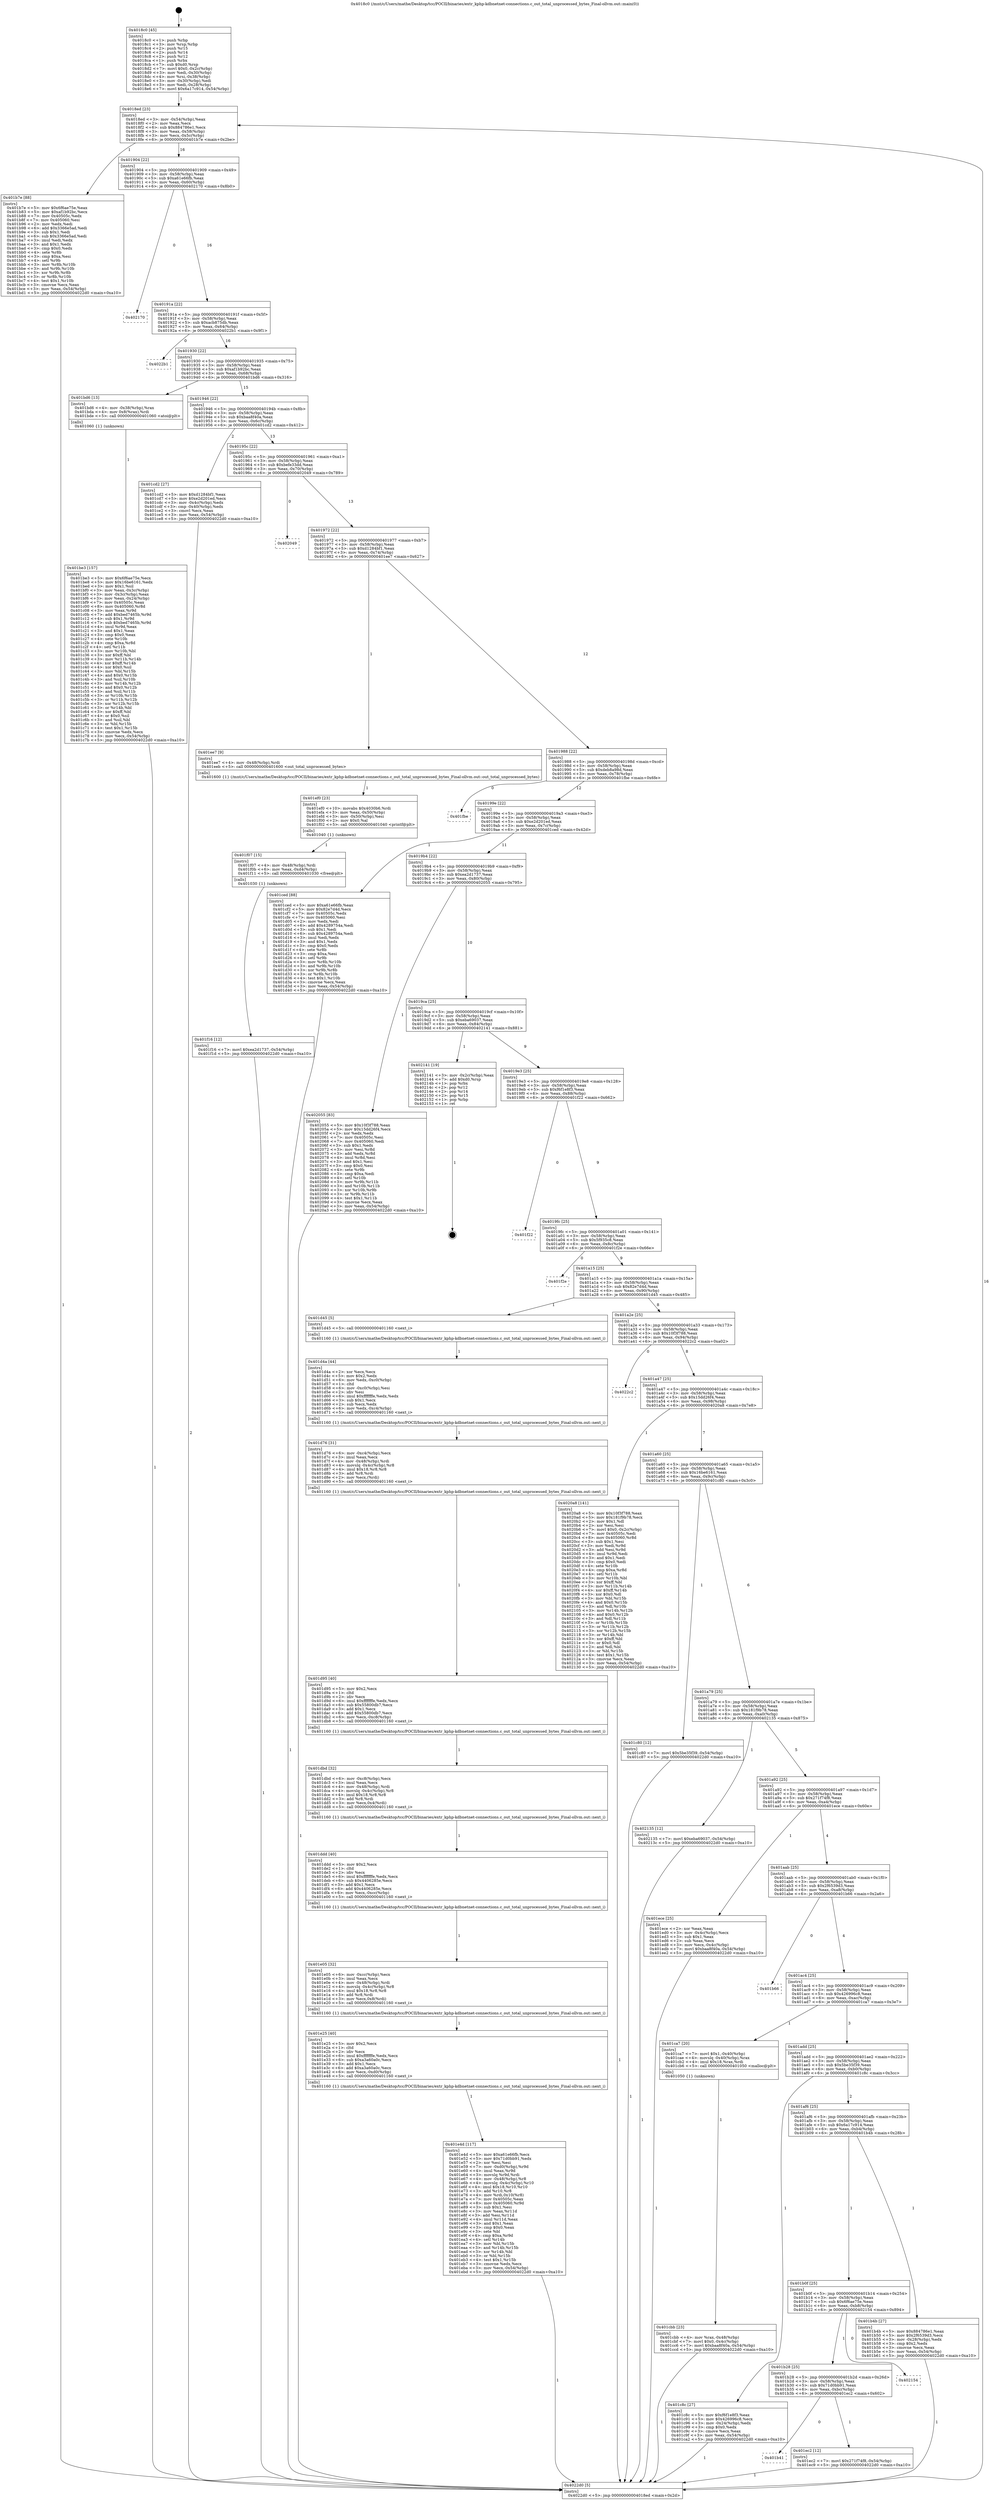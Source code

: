 digraph "0x4018c0" {
  label = "0x4018c0 (/mnt/c/Users/mathe/Desktop/tcc/POCII/binaries/extr_kphp-kdbnetnet-connections.c_out_total_unprocessed_bytes_Final-ollvm.out::main(0))"
  labelloc = "t"
  node[shape=record]

  Entry [label="",width=0.3,height=0.3,shape=circle,fillcolor=black,style=filled]
  "0x4018ed" [label="{
     0x4018ed [23]\l
     | [instrs]\l
     &nbsp;&nbsp;0x4018ed \<+3\>: mov -0x54(%rbp),%eax\l
     &nbsp;&nbsp;0x4018f0 \<+2\>: mov %eax,%ecx\l
     &nbsp;&nbsp;0x4018f2 \<+6\>: sub $0x884786e1,%ecx\l
     &nbsp;&nbsp;0x4018f8 \<+3\>: mov %eax,-0x58(%rbp)\l
     &nbsp;&nbsp;0x4018fb \<+3\>: mov %ecx,-0x5c(%rbp)\l
     &nbsp;&nbsp;0x4018fe \<+6\>: je 0000000000401b7e \<main+0x2be\>\l
  }"]
  "0x401b7e" [label="{
     0x401b7e [88]\l
     | [instrs]\l
     &nbsp;&nbsp;0x401b7e \<+5\>: mov $0x6f6ae75e,%eax\l
     &nbsp;&nbsp;0x401b83 \<+5\>: mov $0xaf1b92bc,%ecx\l
     &nbsp;&nbsp;0x401b88 \<+7\>: mov 0x40505c,%edx\l
     &nbsp;&nbsp;0x401b8f \<+7\>: mov 0x405060,%esi\l
     &nbsp;&nbsp;0x401b96 \<+2\>: mov %edx,%edi\l
     &nbsp;&nbsp;0x401b98 \<+6\>: add $0x3366e5ad,%edi\l
     &nbsp;&nbsp;0x401b9e \<+3\>: sub $0x1,%edi\l
     &nbsp;&nbsp;0x401ba1 \<+6\>: sub $0x3366e5ad,%edi\l
     &nbsp;&nbsp;0x401ba7 \<+3\>: imul %edi,%edx\l
     &nbsp;&nbsp;0x401baa \<+3\>: and $0x1,%edx\l
     &nbsp;&nbsp;0x401bad \<+3\>: cmp $0x0,%edx\l
     &nbsp;&nbsp;0x401bb0 \<+4\>: sete %r8b\l
     &nbsp;&nbsp;0x401bb4 \<+3\>: cmp $0xa,%esi\l
     &nbsp;&nbsp;0x401bb7 \<+4\>: setl %r9b\l
     &nbsp;&nbsp;0x401bbb \<+3\>: mov %r8b,%r10b\l
     &nbsp;&nbsp;0x401bbe \<+3\>: and %r9b,%r10b\l
     &nbsp;&nbsp;0x401bc1 \<+3\>: xor %r9b,%r8b\l
     &nbsp;&nbsp;0x401bc4 \<+3\>: or %r8b,%r10b\l
     &nbsp;&nbsp;0x401bc7 \<+4\>: test $0x1,%r10b\l
     &nbsp;&nbsp;0x401bcb \<+3\>: cmovne %ecx,%eax\l
     &nbsp;&nbsp;0x401bce \<+3\>: mov %eax,-0x54(%rbp)\l
     &nbsp;&nbsp;0x401bd1 \<+5\>: jmp 00000000004022d0 \<main+0xa10\>\l
  }"]
  "0x401904" [label="{
     0x401904 [22]\l
     | [instrs]\l
     &nbsp;&nbsp;0x401904 \<+5\>: jmp 0000000000401909 \<main+0x49\>\l
     &nbsp;&nbsp;0x401909 \<+3\>: mov -0x58(%rbp),%eax\l
     &nbsp;&nbsp;0x40190c \<+5\>: sub $0xa61e66fb,%eax\l
     &nbsp;&nbsp;0x401911 \<+3\>: mov %eax,-0x60(%rbp)\l
     &nbsp;&nbsp;0x401914 \<+6\>: je 0000000000402170 \<main+0x8b0\>\l
  }"]
  Exit [label="",width=0.3,height=0.3,shape=circle,fillcolor=black,style=filled,peripheries=2]
  "0x402170" [label="{
     0x402170\l
  }", style=dashed]
  "0x40191a" [label="{
     0x40191a [22]\l
     | [instrs]\l
     &nbsp;&nbsp;0x40191a \<+5\>: jmp 000000000040191f \<main+0x5f\>\l
     &nbsp;&nbsp;0x40191f \<+3\>: mov -0x58(%rbp),%eax\l
     &nbsp;&nbsp;0x401922 \<+5\>: sub $0xacb875db,%eax\l
     &nbsp;&nbsp;0x401927 \<+3\>: mov %eax,-0x64(%rbp)\l
     &nbsp;&nbsp;0x40192a \<+6\>: je 00000000004022b1 \<main+0x9f1\>\l
  }"]
  "0x401f16" [label="{
     0x401f16 [12]\l
     | [instrs]\l
     &nbsp;&nbsp;0x401f16 \<+7\>: movl $0xea2d1737,-0x54(%rbp)\l
     &nbsp;&nbsp;0x401f1d \<+5\>: jmp 00000000004022d0 \<main+0xa10\>\l
  }"]
  "0x4022b1" [label="{
     0x4022b1\l
  }", style=dashed]
  "0x401930" [label="{
     0x401930 [22]\l
     | [instrs]\l
     &nbsp;&nbsp;0x401930 \<+5\>: jmp 0000000000401935 \<main+0x75\>\l
     &nbsp;&nbsp;0x401935 \<+3\>: mov -0x58(%rbp),%eax\l
     &nbsp;&nbsp;0x401938 \<+5\>: sub $0xaf1b92bc,%eax\l
     &nbsp;&nbsp;0x40193d \<+3\>: mov %eax,-0x68(%rbp)\l
     &nbsp;&nbsp;0x401940 \<+6\>: je 0000000000401bd6 \<main+0x316\>\l
  }"]
  "0x401f07" [label="{
     0x401f07 [15]\l
     | [instrs]\l
     &nbsp;&nbsp;0x401f07 \<+4\>: mov -0x48(%rbp),%rdi\l
     &nbsp;&nbsp;0x401f0b \<+6\>: mov %eax,-0xd4(%rbp)\l
     &nbsp;&nbsp;0x401f11 \<+5\>: call 0000000000401030 \<free@plt\>\l
     | [calls]\l
     &nbsp;&nbsp;0x401030 \{1\} (unknown)\l
  }"]
  "0x401bd6" [label="{
     0x401bd6 [13]\l
     | [instrs]\l
     &nbsp;&nbsp;0x401bd6 \<+4\>: mov -0x38(%rbp),%rax\l
     &nbsp;&nbsp;0x401bda \<+4\>: mov 0x8(%rax),%rdi\l
     &nbsp;&nbsp;0x401bde \<+5\>: call 0000000000401060 \<atoi@plt\>\l
     | [calls]\l
     &nbsp;&nbsp;0x401060 \{1\} (unknown)\l
  }"]
  "0x401946" [label="{
     0x401946 [22]\l
     | [instrs]\l
     &nbsp;&nbsp;0x401946 \<+5\>: jmp 000000000040194b \<main+0x8b\>\l
     &nbsp;&nbsp;0x40194b \<+3\>: mov -0x58(%rbp),%eax\l
     &nbsp;&nbsp;0x40194e \<+5\>: sub $0xbaa8f40a,%eax\l
     &nbsp;&nbsp;0x401953 \<+3\>: mov %eax,-0x6c(%rbp)\l
     &nbsp;&nbsp;0x401956 \<+6\>: je 0000000000401cd2 \<main+0x412\>\l
  }"]
  "0x401ef0" [label="{
     0x401ef0 [23]\l
     | [instrs]\l
     &nbsp;&nbsp;0x401ef0 \<+10\>: movabs $0x4030b6,%rdi\l
     &nbsp;&nbsp;0x401efa \<+3\>: mov %eax,-0x50(%rbp)\l
     &nbsp;&nbsp;0x401efd \<+3\>: mov -0x50(%rbp),%esi\l
     &nbsp;&nbsp;0x401f00 \<+2\>: mov $0x0,%al\l
     &nbsp;&nbsp;0x401f02 \<+5\>: call 0000000000401040 \<printf@plt\>\l
     | [calls]\l
     &nbsp;&nbsp;0x401040 \{1\} (unknown)\l
  }"]
  "0x401cd2" [label="{
     0x401cd2 [27]\l
     | [instrs]\l
     &nbsp;&nbsp;0x401cd2 \<+5\>: mov $0xd1284bf1,%eax\l
     &nbsp;&nbsp;0x401cd7 \<+5\>: mov $0xe2d201ed,%ecx\l
     &nbsp;&nbsp;0x401cdc \<+3\>: mov -0x4c(%rbp),%edx\l
     &nbsp;&nbsp;0x401cdf \<+3\>: cmp -0x40(%rbp),%edx\l
     &nbsp;&nbsp;0x401ce2 \<+3\>: cmovl %ecx,%eax\l
     &nbsp;&nbsp;0x401ce5 \<+3\>: mov %eax,-0x54(%rbp)\l
     &nbsp;&nbsp;0x401ce8 \<+5\>: jmp 00000000004022d0 \<main+0xa10\>\l
  }"]
  "0x40195c" [label="{
     0x40195c [22]\l
     | [instrs]\l
     &nbsp;&nbsp;0x40195c \<+5\>: jmp 0000000000401961 \<main+0xa1\>\l
     &nbsp;&nbsp;0x401961 \<+3\>: mov -0x58(%rbp),%eax\l
     &nbsp;&nbsp;0x401964 \<+5\>: sub $0xbefe33dd,%eax\l
     &nbsp;&nbsp;0x401969 \<+3\>: mov %eax,-0x70(%rbp)\l
     &nbsp;&nbsp;0x40196c \<+6\>: je 0000000000402049 \<main+0x789\>\l
  }"]
  "0x401b41" [label="{
     0x401b41\l
  }", style=dashed]
  "0x402049" [label="{
     0x402049\l
  }", style=dashed]
  "0x401972" [label="{
     0x401972 [22]\l
     | [instrs]\l
     &nbsp;&nbsp;0x401972 \<+5\>: jmp 0000000000401977 \<main+0xb7\>\l
     &nbsp;&nbsp;0x401977 \<+3\>: mov -0x58(%rbp),%eax\l
     &nbsp;&nbsp;0x40197a \<+5\>: sub $0xd1284bf1,%eax\l
     &nbsp;&nbsp;0x40197f \<+3\>: mov %eax,-0x74(%rbp)\l
     &nbsp;&nbsp;0x401982 \<+6\>: je 0000000000401ee7 \<main+0x627\>\l
  }"]
  "0x401ec2" [label="{
     0x401ec2 [12]\l
     | [instrs]\l
     &nbsp;&nbsp;0x401ec2 \<+7\>: movl $0x271f74f8,-0x54(%rbp)\l
     &nbsp;&nbsp;0x401ec9 \<+5\>: jmp 00000000004022d0 \<main+0xa10\>\l
  }"]
  "0x401ee7" [label="{
     0x401ee7 [9]\l
     | [instrs]\l
     &nbsp;&nbsp;0x401ee7 \<+4\>: mov -0x48(%rbp),%rdi\l
     &nbsp;&nbsp;0x401eeb \<+5\>: call 0000000000401600 \<out_total_unprocessed_bytes\>\l
     | [calls]\l
     &nbsp;&nbsp;0x401600 \{1\} (/mnt/c/Users/mathe/Desktop/tcc/POCII/binaries/extr_kphp-kdbnetnet-connections.c_out_total_unprocessed_bytes_Final-ollvm.out::out_total_unprocessed_bytes)\l
  }"]
  "0x401988" [label="{
     0x401988 [22]\l
     | [instrs]\l
     &nbsp;&nbsp;0x401988 \<+5\>: jmp 000000000040198d \<main+0xcd\>\l
     &nbsp;&nbsp;0x40198d \<+3\>: mov -0x58(%rbp),%eax\l
     &nbsp;&nbsp;0x401990 \<+5\>: sub $0xdeb8a98d,%eax\l
     &nbsp;&nbsp;0x401995 \<+3\>: mov %eax,-0x78(%rbp)\l
     &nbsp;&nbsp;0x401998 \<+6\>: je 0000000000401fbe \<main+0x6fe\>\l
  }"]
  "0x401b28" [label="{
     0x401b28 [25]\l
     | [instrs]\l
     &nbsp;&nbsp;0x401b28 \<+5\>: jmp 0000000000401b2d \<main+0x26d\>\l
     &nbsp;&nbsp;0x401b2d \<+3\>: mov -0x58(%rbp),%eax\l
     &nbsp;&nbsp;0x401b30 \<+5\>: sub $0x71d0bb91,%eax\l
     &nbsp;&nbsp;0x401b35 \<+6\>: mov %eax,-0xbc(%rbp)\l
     &nbsp;&nbsp;0x401b3b \<+6\>: je 0000000000401ec2 \<main+0x602\>\l
  }"]
  "0x401fbe" [label="{
     0x401fbe\l
  }", style=dashed]
  "0x40199e" [label="{
     0x40199e [22]\l
     | [instrs]\l
     &nbsp;&nbsp;0x40199e \<+5\>: jmp 00000000004019a3 \<main+0xe3\>\l
     &nbsp;&nbsp;0x4019a3 \<+3\>: mov -0x58(%rbp),%eax\l
     &nbsp;&nbsp;0x4019a6 \<+5\>: sub $0xe2d201ed,%eax\l
     &nbsp;&nbsp;0x4019ab \<+3\>: mov %eax,-0x7c(%rbp)\l
     &nbsp;&nbsp;0x4019ae \<+6\>: je 0000000000401ced \<main+0x42d\>\l
  }"]
  "0x402154" [label="{
     0x402154\l
  }", style=dashed]
  "0x401ced" [label="{
     0x401ced [88]\l
     | [instrs]\l
     &nbsp;&nbsp;0x401ced \<+5\>: mov $0xa61e66fb,%eax\l
     &nbsp;&nbsp;0x401cf2 \<+5\>: mov $0x82e7d4d,%ecx\l
     &nbsp;&nbsp;0x401cf7 \<+7\>: mov 0x40505c,%edx\l
     &nbsp;&nbsp;0x401cfe \<+7\>: mov 0x405060,%esi\l
     &nbsp;&nbsp;0x401d05 \<+2\>: mov %edx,%edi\l
     &nbsp;&nbsp;0x401d07 \<+6\>: add $0x4289754a,%edi\l
     &nbsp;&nbsp;0x401d0d \<+3\>: sub $0x1,%edi\l
     &nbsp;&nbsp;0x401d10 \<+6\>: sub $0x4289754a,%edi\l
     &nbsp;&nbsp;0x401d16 \<+3\>: imul %edi,%edx\l
     &nbsp;&nbsp;0x401d19 \<+3\>: and $0x1,%edx\l
     &nbsp;&nbsp;0x401d1c \<+3\>: cmp $0x0,%edx\l
     &nbsp;&nbsp;0x401d1f \<+4\>: sete %r8b\l
     &nbsp;&nbsp;0x401d23 \<+3\>: cmp $0xa,%esi\l
     &nbsp;&nbsp;0x401d26 \<+4\>: setl %r9b\l
     &nbsp;&nbsp;0x401d2a \<+3\>: mov %r8b,%r10b\l
     &nbsp;&nbsp;0x401d2d \<+3\>: and %r9b,%r10b\l
     &nbsp;&nbsp;0x401d30 \<+3\>: xor %r9b,%r8b\l
     &nbsp;&nbsp;0x401d33 \<+3\>: or %r8b,%r10b\l
     &nbsp;&nbsp;0x401d36 \<+4\>: test $0x1,%r10b\l
     &nbsp;&nbsp;0x401d3a \<+3\>: cmovne %ecx,%eax\l
     &nbsp;&nbsp;0x401d3d \<+3\>: mov %eax,-0x54(%rbp)\l
     &nbsp;&nbsp;0x401d40 \<+5\>: jmp 00000000004022d0 \<main+0xa10\>\l
  }"]
  "0x4019b4" [label="{
     0x4019b4 [22]\l
     | [instrs]\l
     &nbsp;&nbsp;0x4019b4 \<+5\>: jmp 00000000004019b9 \<main+0xf9\>\l
     &nbsp;&nbsp;0x4019b9 \<+3\>: mov -0x58(%rbp),%eax\l
     &nbsp;&nbsp;0x4019bc \<+5\>: sub $0xea2d1737,%eax\l
     &nbsp;&nbsp;0x4019c1 \<+3\>: mov %eax,-0x80(%rbp)\l
     &nbsp;&nbsp;0x4019c4 \<+6\>: je 0000000000402055 \<main+0x795\>\l
  }"]
  "0x401e4d" [label="{
     0x401e4d [117]\l
     | [instrs]\l
     &nbsp;&nbsp;0x401e4d \<+5\>: mov $0xa61e66fb,%ecx\l
     &nbsp;&nbsp;0x401e52 \<+5\>: mov $0x71d0bb91,%edx\l
     &nbsp;&nbsp;0x401e57 \<+2\>: xor %esi,%esi\l
     &nbsp;&nbsp;0x401e59 \<+7\>: mov -0xd0(%rbp),%r9d\l
     &nbsp;&nbsp;0x401e60 \<+4\>: imul %eax,%r9d\l
     &nbsp;&nbsp;0x401e64 \<+3\>: movslq %r9d,%rdi\l
     &nbsp;&nbsp;0x401e67 \<+4\>: mov -0x48(%rbp),%r8\l
     &nbsp;&nbsp;0x401e6b \<+4\>: movslq -0x4c(%rbp),%r10\l
     &nbsp;&nbsp;0x401e6f \<+4\>: imul $0x18,%r10,%r10\l
     &nbsp;&nbsp;0x401e73 \<+3\>: add %r10,%r8\l
     &nbsp;&nbsp;0x401e76 \<+4\>: mov %rdi,0x10(%r8)\l
     &nbsp;&nbsp;0x401e7a \<+7\>: mov 0x40505c,%eax\l
     &nbsp;&nbsp;0x401e81 \<+8\>: mov 0x405060,%r9d\l
     &nbsp;&nbsp;0x401e89 \<+3\>: sub $0x1,%esi\l
     &nbsp;&nbsp;0x401e8c \<+3\>: mov %eax,%r11d\l
     &nbsp;&nbsp;0x401e8f \<+3\>: add %esi,%r11d\l
     &nbsp;&nbsp;0x401e92 \<+4\>: imul %r11d,%eax\l
     &nbsp;&nbsp;0x401e96 \<+3\>: and $0x1,%eax\l
     &nbsp;&nbsp;0x401e99 \<+3\>: cmp $0x0,%eax\l
     &nbsp;&nbsp;0x401e9c \<+3\>: sete %bl\l
     &nbsp;&nbsp;0x401e9f \<+4\>: cmp $0xa,%r9d\l
     &nbsp;&nbsp;0x401ea3 \<+4\>: setl %r14b\l
     &nbsp;&nbsp;0x401ea7 \<+3\>: mov %bl,%r15b\l
     &nbsp;&nbsp;0x401eaa \<+3\>: and %r14b,%r15b\l
     &nbsp;&nbsp;0x401ead \<+3\>: xor %r14b,%bl\l
     &nbsp;&nbsp;0x401eb0 \<+3\>: or %bl,%r15b\l
     &nbsp;&nbsp;0x401eb3 \<+4\>: test $0x1,%r15b\l
     &nbsp;&nbsp;0x401eb7 \<+3\>: cmovne %edx,%ecx\l
     &nbsp;&nbsp;0x401eba \<+3\>: mov %ecx,-0x54(%rbp)\l
     &nbsp;&nbsp;0x401ebd \<+5\>: jmp 00000000004022d0 \<main+0xa10\>\l
  }"]
  "0x402055" [label="{
     0x402055 [83]\l
     | [instrs]\l
     &nbsp;&nbsp;0x402055 \<+5\>: mov $0x10f3f788,%eax\l
     &nbsp;&nbsp;0x40205a \<+5\>: mov $0x15dd26f4,%ecx\l
     &nbsp;&nbsp;0x40205f \<+2\>: xor %edx,%edx\l
     &nbsp;&nbsp;0x402061 \<+7\>: mov 0x40505c,%esi\l
     &nbsp;&nbsp;0x402068 \<+7\>: mov 0x405060,%edi\l
     &nbsp;&nbsp;0x40206f \<+3\>: sub $0x1,%edx\l
     &nbsp;&nbsp;0x402072 \<+3\>: mov %esi,%r8d\l
     &nbsp;&nbsp;0x402075 \<+3\>: add %edx,%r8d\l
     &nbsp;&nbsp;0x402078 \<+4\>: imul %r8d,%esi\l
     &nbsp;&nbsp;0x40207c \<+3\>: and $0x1,%esi\l
     &nbsp;&nbsp;0x40207f \<+3\>: cmp $0x0,%esi\l
     &nbsp;&nbsp;0x402082 \<+4\>: sete %r9b\l
     &nbsp;&nbsp;0x402086 \<+3\>: cmp $0xa,%edi\l
     &nbsp;&nbsp;0x402089 \<+4\>: setl %r10b\l
     &nbsp;&nbsp;0x40208d \<+3\>: mov %r9b,%r11b\l
     &nbsp;&nbsp;0x402090 \<+3\>: and %r10b,%r11b\l
     &nbsp;&nbsp;0x402093 \<+3\>: xor %r10b,%r9b\l
     &nbsp;&nbsp;0x402096 \<+3\>: or %r9b,%r11b\l
     &nbsp;&nbsp;0x402099 \<+4\>: test $0x1,%r11b\l
     &nbsp;&nbsp;0x40209d \<+3\>: cmovne %ecx,%eax\l
     &nbsp;&nbsp;0x4020a0 \<+3\>: mov %eax,-0x54(%rbp)\l
     &nbsp;&nbsp;0x4020a3 \<+5\>: jmp 00000000004022d0 \<main+0xa10\>\l
  }"]
  "0x4019ca" [label="{
     0x4019ca [25]\l
     | [instrs]\l
     &nbsp;&nbsp;0x4019ca \<+5\>: jmp 00000000004019cf \<main+0x10f\>\l
     &nbsp;&nbsp;0x4019cf \<+3\>: mov -0x58(%rbp),%eax\l
     &nbsp;&nbsp;0x4019d2 \<+5\>: sub $0xeba69037,%eax\l
     &nbsp;&nbsp;0x4019d7 \<+6\>: mov %eax,-0x84(%rbp)\l
     &nbsp;&nbsp;0x4019dd \<+6\>: je 0000000000402141 \<main+0x881\>\l
  }"]
  "0x401e25" [label="{
     0x401e25 [40]\l
     | [instrs]\l
     &nbsp;&nbsp;0x401e25 \<+5\>: mov $0x2,%ecx\l
     &nbsp;&nbsp;0x401e2a \<+1\>: cltd\l
     &nbsp;&nbsp;0x401e2b \<+2\>: idiv %ecx\l
     &nbsp;&nbsp;0x401e2d \<+6\>: imul $0xfffffffe,%edx,%ecx\l
     &nbsp;&nbsp;0x401e33 \<+6\>: sub $0xa3a60a0c,%ecx\l
     &nbsp;&nbsp;0x401e39 \<+3\>: add $0x1,%ecx\l
     &nbsp;&nbsp;0x401e3c \<+6\>: add $0xa3a60a0c,%ecx\l
     &nbsp;&nbsp;0x401e42 \<+6\>: mov %ecx,-0xd0(%rbp)\l
     &nbsp;&nbsp;0x401e48 \<+5\>: call 0000000000401160 \<next_i\>\l
     | [calls]\l
     &nbsp;&nbsp;0x401160 \{1\} (/mnt/c/Users/mathe/Desktop/tcc/POCII/binaries/extr_kphp-kdbnetnet-connections.c_out_total_unprocessed_bytes_Final-ollvm.out::next_i)\l
  }"]
  "0x402141" [label="{
     0x402141 [19]\l
     | [instrs]\l
     &nbsp;&nbsp;0x402141 \<+3\>: mov -0x2c(%rbp),%eax\l
     &nbsp;&nbsp;0x402144 \<+7\>: add $0xd0,%rsp\l
     &nbsp;&nbsp;0x40214b \<+1\>: pop %rbx\l
     &nbsp;&nbsp;0x40214c \<+2\>: pop %r12\l
     &nbsp;&nbsp;0x40214e \<+2\>: pop %r14\l
     &nbsp;&nbsp;0x402150 \<+2\>: pop %r15\l
     &nbsp;&nbsp;0x402152 \<+1\>: pop %rbp\l
     &nbsp;&nbsp;0x402153 \<+1\>: ret\l
  }"]
  "0x4019e3" [label="{
     0x4019e3 [25]\l
     | [instrs]\l
     &nbsp;&nbsp;0x4019e3 \<+5\>: jmp 00000000004019e8 \<main+0x128\>\l
     &nbsp;&nbsp;0x4019e8 \<+3\>: mov -0x58(%rbp),%eax\l
     &nbsp;&nbsp;0x4019eb \<+5\>: sub $0xf6f1e8f3,%eax\l
     &nbsp;&nbsp;0x4019f0 \<+6\>: mov %eax,-0x88(%rbp)\l
     &nbsp;&nbsp;0x4019f6 \<+6\>: je 0000000000401f22 \<main+0x662\>\l
  }"]
  "0x401e05" [label="{
     0x401e05 [32]\l
     | [instrs]\l
     &nbsp;&nbsp;0x401e05 \<+6\>: mov -0xcc(%rbp),%ecx\l
     &nbsp;&nbsp;0x401e0b \<+3\>: imul %eax,%ecx\l
     &nbsp;&nbsp;0x401e0e \<+4\>: mov -0x48(%rbp),%rdi\l
     &nbsp;&nbsp;0x401e12 \<+4\>: movslq -0x4c(%rbp),%r8\l
     &nbsp;&nbsp;0x401e16 \<+4\>: imul $0x18,%r8,%r8\l
     &nbsp;&nbsp;0x401e1a \<+3\>: add %r8,%rdi\l
     &nbsp;&nbsp;0x401e1d \<+3\>: mov %ecx,0x8(%rdi)\l
     &nbsp;&nbsp;0x401e20 \<+5\>: call 0000000000401160 \<next_i\>\l
     | [calls]\l
     &nbsp;&nbsp;0x401160 \{1\} (/mnt/c/Users/mathe/Desktop/tcc/POCII/binaries/extr_kphp-kdbnetnet-connections.c_out_total_unprocessed_bytes_Final-ollvm.out::next_i)\l
  }"]
  "0x401f22" [label="{
     0x401f22\l
  }", style=dashed]
  "0x4019fc" [label="{
     0x4019fc [25]\l
     | [instrs]\l
     &nbsp;&nbsp;0x4019fc \<+5\>: jmp 0000000000401a01 \<main+0x141\>\l
     &nbsp;&nbsp;0x401a01 \<+3\>: mov -0x58(%rbp),%eax\l
     &nbsp;&nbsp;0x401a04 \<+5\>: sub $0x5f935c8,%eax\l
     &nbsp;&nbsp;0x401a09 \<+6\>: mov %eax,-0x8c(%rbp)\l
     &nbsp;&nbsp;0x401a0f \<+6\>: je 0000000000401f2e \<main+0x66e\>\l
  }"]
  "0x401ddd" [label="{
     0x401ddd [40]\l
     | [instrs]\l
     &nbsp;&nbsp;0x401ddd \<+5\>: mov $0x2,%ecx\l
     &nbsp;&nbsp;0x401de2 \<+1\>: cltd\l
     &nbsp;&nbsp;0x401de3 \<+2\>: idiv %ecx\l
     &nbsp;&nbsp;0x401de5 \<+6\>: imul $0xfffffffe,%edx,%ecx\l
     &nbsp;&nbsp;0x401deb \<+6\>: sub $0x4406285e,%ecx\l
     &nbsp;&nbsp;0x401df1 \<+3\>: add $0x1,%ecx\l
     &nbsp;&nbsp;0x401df4 \<+6\>: add $0x4406285e,%ecx\l
     &nbsp;&nbsp;0x401dfa \<+6\>: mov %ecx,-0xcc(%rbp)\l
     &nbsp;&nbsp;0x401e00 \<+5\>: call 0000000000401160 \<next_i\>\l
     | [calls]\l
     &nbsp;&nbsp;0x401160 \{1\} (/mnt/c/Users/mathe/Desktop/tcc/POCII/binaries/extr_kphp-kdbnetnet-connections.c_out_total_unprocessed_bytes_Final-ollvm.out::next_i)\l
  }"]
  "0x401f2e" [label="{
     0x401f2e\l
  }", style=dashed]
  "0x401a15" [label="{
     0x401a15 [25]\l
     | [instrs]\l
     &nbsp;&nbsp;0x401a15 \<+5\>: jmp 0000000000401a1a \<main+0x15a\>\l
     &nbsp;&nbsp;0x401a1a \<+3\>: mov -0x58(%rbp),%eax\l
     &nbsp;&nbsp;0x401a1d \<+5\>: sub $0x82e7d4d,%eax\l
     &nbsp;&nbsp;0x401a22 \<+6\>: mov %eax,-0x90(%rbp)\l
     &nbsp;&nbsp;0x401a28 \<+6\>: je 0000000000401d45 \<main+0x485\>\l
  }"]
  "0x401dbd" [label="{
     0x401dbd [32]\l
     | [instrs]\l
     &nbsp;&nbsp;0x401dbd \<+6\>: mov -0xc8(%rbp),%ecx\l
     &nbsp;&nbsp;0x401dc3 \<+3\>: imul %eax,%ecx\l
     &nbsp;&nbsp;0x401dc6 \<+4\>: mov -0x48(%rbp),%rdi\l
     &nbsp;&nbsp;0x401dca \<+4\>: movslq -0x4c(%rbp),%r8\l
     &nbsp;&nbsp;0x401dce \<+4\>: imul $0x18,%r8,%r8\l
     &nbsp;&nbsp;0x401dd2 \<+3\>: add %r8,%rdi\l
     &nbsp;&nbsp;0x401dd5 \<+3\>: mov %ecx,0x4(%rdi)\l
     &nbsp;&nbsp;0x401dd8 \<+5\>: call 0000000000401160 \<next_i\>\l
     | [calls]\l
     &nbsp;&nbsp;0x401160 \{1\} (/mnt/c/Users/mathe/Desktop/tcc/POCII/binaries/extr_kphp-kdbnetnet-connections.c_out_total_unprocessed_bytes_Final-ollvm.out::next_i)\l
  }"]
  "0x401d45" [label="{
     0x401d45 [5]\l
     | [instrs]\l
     &nbsp;&nbsp;0x401d45 \<+5\>: call 0000000000401160 \<next_i\>\l
     | [calls]\l
     &nbsp;&nbsp;0x401160 \{1\} (/mnt/c/Users/mathe/Desktop/tcc/POCII/binaries/extr_kphp-kdbnetnet-connections.c_out_total_unprocessed_bytes_Final-ollvm.out::next_i)\l
  }"]
  "0x401a2e" [label="{
     0x401a2e [25]\l
     | [instrs]\l
     &nbsp;&nbsp;0x401a2e \<+5\>: jmp 0000000000401a33 \<main+0x173\>\l
     &nbsp;&nbsp;0x401a33 \<+3\>: mov -0x58(%rbp),%eax\l
     &nbsp;&nbsp;0x401a36 \<+5\>: sub $0x10f3f788,%eax\l
     &nbsp;&nbsp;0x401a3b \<+6\>: mov %eax,-0x94(%rbp)\l
     &nbsp;&nbsp;0x401a41 \<+6\>: je 00000000004022c2 \<main+0xa02\>\l
  }"]
  "0x401d95" [label="{
     0x401d95 [40]\l
     | [instrs]\l
     &nbsp;&nbsp;0x401d95 \<+5\>: mov $0x2,%ecx\l
     &nbsp;&nbsp;0x401d9a \<+1\>: cltd\l
     &nbsp;&nbsp;0x401d9b \<+2\>: idiv %ecx\l
     &nbsp;&nbsp;0x401d9d \<+6\>: imul $0xfffffffe,%edx,%ecx\l
     &nbsp;&nbsp;0x401da3 \<+6\>: sub $0x55800db7,%ecx\l
     &nbsp;&nbsp;0x401da9 \<+3\>: add $0x1,%ecx\l
     &nbsp;&nbsp;0x401dac \<+6\>: add $0x55800db7,%ecx\l
     &nbsp;&nbsp;0x401db2 \<+6\>: mov %ecx,-0xc8(%rbp)\l
     &nbsp;&nbsp;0x401db8 \<+5\>: call 0000000000401160 \<next_i\>\l
     | [calls]\l
     &nbsp;&nbsp;0x401160 \{1\} (/mnt/c/Users/mathe/Desktop/tcc/POCII/binaries/extr_kphp-kdbnetnet-connections.c_out_total_unprocessed_bytes_Final-ollvm.out::next_i)\l
  }"]
  "0x4022c2" [label="{
     0x4022c2\l
  }", style=dashed]
  "0x401a47" [label="{
     0x401a47 [25]\l
     | [instrs]\l
     &nbsp;&nbsp;0x401a47 \<+5\>: jmp 0000000000401a4c \<main+0x18c\>\l
     &nbsp;&nbsp;0x401a4c \<+3\>: mov -0x58(%rbp),%eax\l
     &nbsp;&nbsp;0x401a4f \<+5\>: sub $0x15dd26f4,%eax\l
     &nbsp;&nbsp;0x401a54 \<+6\>: mov %eax,-0x98(%rbp)\l
     &nbsp;&nbsp;0x401a5a \<+6\>: je 00000000004020a8 \<main+0x7e8\>\l
  }"]
  "0x401d76" [label="{
     0x401d76 [31]\l
     | [instrs]\l
     &nbsp;&nbsp;0x401d76 \<+6\>: mov -0xc4(%rbp),%ecx\l
     &nbsp;&nbsp;0x401d7c \<+3\>: imul %eax,%ecx\l
     &nbsp;&nbsp;0x401d7f \<+4\>: mov -0x48(%rbp),%rdi\l
     &nbsp;&nbsp;0x401d83 \<+4\>: movslq -0x4c(%rbp),%r8\l
     &nbsp;&nbsp;0x401d87 \<+4\>: imul $0x18,%r8,%r8\l
     &nbsp;&nbsp;0x401d8b \<+3\>: add %r8,%rdi\l
     &nbsp;&nbsp;0x401d8e \<+2\>: mov %ecx,(%rdi)\l
     &nbsp;&nbsp;0x401d90 \<+5\>: call 0000000000401160 \<next_i\>\l
     | [calls]\l
     &nbsp;&nbsp;0x401160 \{1\} (/mnt/c/Users/mathe/Desktop/tcc/POCII/binaries/extr_kphp-kdbnetnet-connections.c_out_total_unprocessed_bytes_Final-ollvm.out::next_i)\l
  }"]
  "0x4020a8" [label="{
     0x4020a8 [141]\l
     | [instrs]\l
     &nbsp;&nbsp;0x4020a8 \<+5\>: mov $0x10f3f788,%eax\l
     &nbsp;&nbsp;0x4020ad \<+5\>: mov $0x181f9b78,%ecx\l
     &nbsp;&nbsp;0x4020b2 \<+2\>: mov $0x1,%dl\l
     &nbsp;&nbsp;0x4020b4 \<+2\>: xor %esi,%esi\l
     &nbsp;&nbsp;0x4020b6 \<+7\>: movl $0x0,-0x2c(%rbp)\l
     &nbsp;&nbsp;0x4020bd \<+7\>: mov 0x40505c,%edi\l
     &nbsp;&nbsp;0x4020c4 \<+8\>: mov 0x405060,%r8d\l
     &nbsp;&nbsp;0x4020cc \<+3\>: sub $0x1,%esi\l
     &nbsp;&nbsp;0x4020cf \<+3\>: mov %edi,%r9d\l
     &nbsp;&nbsp;0x4020d2 \<+3\>: add %esi,%r9d\l
     &nbsp;&nbsp;0x4020d5 \<+4\>: imul %r9d,%edi\l
     &nbsp;&nbsp;0x4020d9 \<+3\>: and $0x1,%edi\l
     &nbsp;&nbsp;0x4020dc \<+3\>: cmp $0x0,%edi\l
     &nbsp;&nbsp;0x4020df \<+4\>: sete %r10b\l
     &nbsp;&nbsp;0x4020e3 \<+4\>: cmp $0xa,%r8d\l
     &nbsp;&nbsp;0x4020e7 \<+4\>: setl %r11b\l
     &nbsp;&nbsp;0x4020eb \<+3\>: mov %r10b,%bl\l
     &nbsp;&nbsp;0x4020ee \<+3\>: xor $0xff,%bl\l
     &nbsp;&nbsp;0x4020f1 \<+3\>: mov %r11b,%r14b\l
     &nbsp;&nbsp;0x4020f4 \<+4\>: xor $0xff,%r14b\l
     &nbsp;&nbsp;0x4020f8 \<+3\>: xor $0x0,%dl\l
     &nbsp;&nbsp;0x4020fb \<+3\>: mov %bl,%r15b\l
     &nbsp;&nbsp;0x4020fe \<+4\>: and $0x0,%r15b\l
     &nbsp;&nbsp;0x402102 \<+3\>: and %dl,%r10b\l
     &nbsp;&nbsp;0x402105 \<+3\>: mov %r14b,%r12b\l
     &nbsp;&nbsp;0x402108 \<+4\>: and $0x0,%r12b\l
     &nbsp;&nbsp;0x40210c \<+3\>: and %dl,%r11b\l
     &nbsp;&nbsp;0x40210f \<+3\>: or %r10b,%r15b\l
     &nbsp;&nbsp;0x402112 \<+3\>: or %r11b,%r12b\l
     &nbsp;&nbsp;0x402115 \<+3\>: xor %r12b,%r15b\l
     &nbsp;&nbsp;0x402118 \<+3\>: or %r14b,%bl\l
     &nbsp;&nbsp;0x40211b \<+3\>: xor $0xff,%bl\l
     &nbsp;&nbsp;0x40211e \<+3\>: or $0x0,%dl\l
     &nbsp;&nbsp;0x402121 \<+2\>: and %dl,%bl\l
     &nbsp;&nbsp;0x402123 \<+3\>: or %bl,%r15b\l
     &nbsp;&nbsp;0x402126 \<+4\>: test $0x1,%r15b\l
     &nbsp;&nbsp;0x40212a \<+3\>: cmovne %ecx,%eax\l
     &nbsp;&nbsp;0x40212d \<+3\>: mov %eax,-0x54(%rbp)\l
     &nbsp;&nbsp;0x402130 \<+5\>: jmp 00000000004022d0 \<main+0xa10\>\l
  }"]
  "0x401a60" [label="{
     0x401a60 [25]\l
     | [instrs]\l
     &nbsp;&nbsp;0x401a60 \<+5\>: jmp 0000000000401a65 \<main+0x1a5\>\l
     &nbsp;&nbsp;0x401a65 \<+3\>: mov -0x58(%rbp),%eax\l
     &nbsp;&nbsp;0x401a68 \<+5\>: sub $0x16be6161,%eax\l
     &nbsp;&nbsp;0x401a6d \<+6\>: mov %eax,-0x9c(%rbp)\l
     &nbsp;&nbsp;0x401a73 \<+6\>: je 0000000000401c80 \<main+0x3c0\>\l
  }"]
  "0x401d4a" [label="{
     0x401d4a [44]\l
     | [instrs]\l
     &nbsp;&nbsp;0x401d4a \<+2\>: xor %ecx,%ecx\l
     &nbsp;&nbsp;0x401d4c \<+5\>: mov $0x2,%edx\l
     &nbsp;&nbsp;0x401d51 \<+6\>: mov %edx,-0xc0(%rbp)\l
     &nbsp;&nbsp;0x401d57 \<+1\>: cltd\l
     &nbsp;&nbsp;0x401d58 \<+6\>: mov -0xc0(%rbp),%esi\l
     &nbsp;&nbsp;0x401d5e \<+2\>: idiv %esi\l
     &nbsp;&nbsp;0x401d60 \<+6\>: imul $0xfffffffe,%edx,%edx\l
     &nbsp;&nbsp;0x401d66 \<+3\>: sub $0x1,%ecx\l
     &nbsp;&nbsp;0x401d69 \<+2\>: sub %ecx,%edx\l
     &nbsp;&nbsp;0x401d6b \<+6\>: mov %edx,-0xc4(%rbp)\l
     &nbsp;&nbsp;0x401d71 \<+5\>: call 0000000000401160 \<next_i\>\l
     | [calls]\l
     &nbsp;&nbsp;0x401160 \{1\} (/mnt/c/Users/mathe/Desktop/tcc/POCII/binaries/extr_kphp-kdbnetnet-connections.c_out_total_unprocessed_bytes_Final-ollvm.out::next_i)\l
  }"]
  "0x401c80" [label="{
     0x401c80 [12]\l
     | [instrs]\l
     &nbsp;&nbsp;0x401c80 \<+7\>: movl $0x5be35f39,-0x54(%rbp)\l
     &nbsp;&nbsp;0x401c87 \<+5\>: jmp 00000000004022d0 \<main+0xa10\>\l
  }"]
  "0x401a79" [label="{
     0x401a79 [25]\l
     | [instrs]\l
     &nbsp;&nbsp;0x401a79 \<+5\>: jmp 0000000000401a7e \<main+0x1be\>\l
     &nbsp;&nbsp;0x401a7e \<+3\>: mov -0x58(%rbp),%eax\l
     &nbsp;&nbsp;0x401a81 \<+5\>: sub $0x181f9b78,%eax\l
     &nbsp;&nbsp;0x401a86 \<+6\>: mov %eax,-0xa0(%rbp)\l
     &nbsp;&nbsp;0x401a8c \<+6\>: je 0000000000402135 \<main+0x875\>\l
  }"]
  "0x401cbb" [label="{
     0x401cbb [23]\l
     | [instrs]\l
     &nbsp;&nbsp;0x401cbb \<+4\>: mov %rax,-0x48(%rbp)\l
     &nbsp;&nbsp;0x401cbf \<+7\>: movl $0x0,-0x4c(%rbp)\l
     &nbsp;&nbsp;0x401cc6 \<+7\>: movl $0xbaa8f40a,-0x54(%rbp)\l
     &nbsp;&nbsp;0x401ccd \<+5\>: jmp 00000000004022d0 \<main+0xa10\>\l
  }"]
  "0x402135" [label="{
     0x402135 [12]\l
     | [instrs]\l
     &nbsp;&nbsp;0x402135 \<+7\>: movl $0xeba69037,-0x54(%rbp)\l
     &nbsp;&nbsp;0x40213c \<+5\>: jmp 00000000004022d0 \<main+0xa10\>\l
  }"]
  "0x401a92" [label="{
     0x401a92 [25]\l
     | [instrs]\l
     &nbsp;&nbsp;0x401a92 \<+5\>: jmp 0000000000401a97 \<main+0x1d7\>\l
     &nbsp;&nbsp;0x401a97 \<+3\>: mov -0x58(%rbp),%eax\l
     &nbsp;&nbsp;0x401a9a \<+5\>: sub $0x271f74f8,%eax\l
     &nbsp;&nbsp;0x401a9f \<+6\>: mov %eax,-0xa4(%rbp)\l
     &nbsp;&nbsp;0x401aa5 \<+6\>: je 0000000000401ece \<main+0x60e\>\l
  }"]
  "0x401be3" [label="{
     0x401be3 [157]\l
     | [instrs]\l
     &nbsp;&nbsp;0x401be3 \<+5\>: mov $0x6f6ae75e,%ecx\l
     &nbsp;&nbsp;0x401be8 \<+5\>: mov $0x16be6161,%edx\l
     &nbsp;&nbsp;0x401bed \<+3\>: mov $0x1,%sil\l
     &nbsp;&nbsp;0x401bf0 \<+3\>: mov %eax,-0x3c(%rbp)\l
     &nbsp;&nbsp;0x401bf3 \<+3\>: mov -0x3c(%rbp),%eax\l
     &nbsp;&nbsp;0x401bf6 \<+3\>: mov %eax,-0x24(%rbp)\l
     &nbsp;&nbsp;0x401bf9 \<+7\>: mov 0x40505c,%eax\l
     &nbsp;&nbsp;0x401c00 \<+8\>: mov 0x405060,%r8d\l
     &nbsp;&nbsp;0x401c08 \<+3\>: mov %eax,%r9d\l
     &nbsp;&nbsp;0x401c0b \<+7\>: add $0xbed7465b,%r9d\l
     &nbsp;&nbsp;0x401c12 \<+4\>: sub $0x1,%r9d\l
     &nbsp;&nbsp;0x401c16 \<+7\>: sub $0xbed7465b,%r9d\l
     &nbsp;&nbsp;0x401c1d \<+4\>: imul %r9d,%eax\l
     &nbsp;&nbsp;0x401c21 \<+3\>: and $0x1,%eax\l
     &nbsp;&nbsp;0x401c24 \<+3\>: cmp $0x0,%eax\l
     &nbsp;&nbsp;0x401c27 \<+4\>: sete %r10b\l
     &nbsp;&nbsp;0x401c2b \<+4\>: cmp $0xa,%r8d\l
     &nbsp;&nbsp;0x401c2f \<+4\>: setl %r11b\l
     &nbsp;&nbsp;0x401c33 \<+3\>: mov %r10b,%bl\l
     &nbsp;&nbsp;0x401c36 \<+3\>: xor $0xff,%bl\l
     &nbsp;&nbsp;0x401c39 \<+3\>: mov %r11b,%r14b\l
     &nbsp;&nbsp;0x401c3c \<+4\>: xor $0xff,%r14b\l
     &nbsp;&nbsp;0x401c40 \<+4\>: xor $0x0,%sil\l
     &nbsp;&nbsp;0x401c44 \<+3\>: mov %bl,%r15b\l
     &nbsp;&nbsp;0x401c47 \<+4\>: and $0x0,%r15b\l
     &nbsp;&nbsp;0x401c4b \<+3\>: and %sil,%r10b\l
     &nbsp;&nbsp;0x401c4e \<+3\>: mov %r14b,%r12b\l
     &nbsp;&nbsp;0x401c51 \<+4\>: and $0x0,%r12b\l
     &nbsp;&nbsp;0x401c55 \<+3\>: and %sil,%r11b\l
     &nbsp;&nbsp;0x401c58 \<+3\>: or %r10b,%r15b\l
     &nbsp;&nbsp;0x401c5b \<+3\>: or %r11b,%r12b\l
     &nbsp;&nbsp;0x401c5e \<+3\>: xor %r12b,%r15b\l
     &nbsp;&nbsp;0x401c61 \<+3\>: or %r14b,%bl\l
     &nbsp;&nbsp;0x401c64 \<+3\>: xor $0xff,%bl\l
     &nbsp;&nbsp;0x401c67 \<+4\>: or $0x0,%sil\l
     &nbsp;&nbsp;0x401c6b \<+3\>: and %sil,%bl\l
     &nbsp;&nbsp;0x401c6e \<+3\>: or %bl,%r15b\l
     &nbsp;&nbsp;0x401c71 \<+4\>: test $0x1,%r15b\l
     &nbsp;&nbsp;0x401c75 \<+3\>: cmovne %edx,%ecx\l
     &nbsp;&nbsp;0x401c78 \<+3\>: mov %ecx,-0x54(%rbp)\l
     &nbsp;&nbsp;0x401c7b \<+5\>: jmp 00000000004022d0 \<main+0xa10\>\l
  }"]
  "0x401ece" [label="{
     0x401ece [25]\l
     | [instrs]\l
     &nbsp;&nbsp;0x401ece \<+2\>: xor %eax,%eax\l
     &nbsp;&nbsp;0x401ed0 \<+3\>: mov -0x4c(%rbp),%ecx\l
     &nbsp;&nbsp;0x401ed3 \<+3\>: sub $0x1,%eax\l
     &nbsp;&nbsp;0x401ed6 \<+2\>: sub %eax,%ecx\l
     &nbsp;&nbsp;0x401ed8 \<+3\>: mov %ecx,-0x4c(%rbp)\l
     &nbsp;&nbsp;0x401edb \<+7\>: movl $0xbaa8f40a,-0x54(%rbp)\l
     &nbsp;&nbsp;0x401ee2 \<+5\>: jmp 00000000004022d0 \<main+0xa10\>\l
  }"]
  "0x401aab" [label="{
     0x401aab [25]\l
     | [instrs]\l
     &nbsp;&nbsp;0x401aab \<+5\>: jmp 0000000000401ab0 \<main+0x1f0\>\l
     &nbsp;&nbsp;0x401ab0 \<+3\>: mov -0x58(%rbp),%eax\l
     &nbsp;&nbsp;0x401ab3 \<+5\>: sub $0x2f6539d3,%eax\l
     &nbsp;&nbsp;0x401ab8 \<+6\>: mov %eax,-0xa8(%rbp)\l
     &nbsp;&nbsp;0x401abe \<+6\>: je 0000000000401b66 \<main+0x2a6\>\l
  }"]
  "0x4018c0" [label="{
     0x4018c0 [45]\l
     | [instrs]\l
     &nbsp;&nbsp;0x4018c0 \<+1\>: push %rbp\l
     &nbsp;&nbsp;0x4018c1 \<+3\>: mov %rsp,%rbp\l
     &nbsp;&nbsp;0x4018c4 \<+2\>: push %r15\l
     &nbsp;&nbsp;0x4018c6 \<+2\>: push %r14\l
     &nbsp;&nbsp;0x4018c8 \<+2\>: push %r12\l
     &nbsp;&nbsp;0x4018ca \<+1\>: push %rbx\l
     &nbsp;&nbsp;0x4018cb \<+7\>: sub $0xd0,%rsp\l
     &nbsp;&nbsp;0x4018d2 \<+7\>: movl $0x0,-0x2c(%rbp)\l
     &nbsp;&nbsp;0x4018d9 \<+3\>: mov %edi,-0x30(%rbp)\l
     &nbsp;&nbsp;0x4018dc \<+4\>: mov %rsi,-0x38(%rbp)\l
     &nbsp;&nbsp;0x4018e0 \<+3\>: mov -0x30(%rbp),%edi\l
     &nbsp;&nbsp;0x4018e3 \<+3\>: mov %edi,-0x28(%rbp)\l
     &nbsp;&nbsp;0x4018e6 \<+7\>: movl $0x6a17c914,-0x54(%rbp)\l
  }"]
  "0x401b66" [label="{
     0x401b66\l
  }", style=dashed]
  "0x401ac4" [label="{
     0x401ac4 [25]\l
     | [instrs]\l
     &nbsp;&nbsp;0x401ac4 \<+5\>: jmp 0000000000401ac9 \<main+0x209\>\l
     &nbsp;&nbsp;0x401ac9 \<+3\>: mov -0x58(%rbp),%eax\l
     &nbsp;&nbsp;0x401acc \<+5\>: sub $0x426996c8,%eax\l
     &nbsp;&nbsp;0x401ad1 \<+6\>: mov %eax,-0xac(%rbp)\l
     &nbsp;&nbsp;0x401ad7 \<+6\>: je 0000000000401ca7 \<main+0x3e7\>\l
  }"]
  "0x4022d0" [label="{
     0x4022d0 [5]\l
     | [instrs]\l
     &nbsp;&nbsp;0x4022d0 \<+5\>: jmp 00000000004018ed \<main+0x2d\>\l
  }"]
  "0x401ca7" [label="{
     0x401ca7 [20]\l
     | [instrs]\l
     &nbsp;&nbsp;0x401ca7 \<+7\>: movl $0x1,-0x40(%rbp)\l
     &nbsp;&nbsp;0x401cae \<+4\>: movslq -0x40(%rbp),%rax\l
     &nbsp;&nbsp;0x401cb2 \<+4\>: imul $0x18,%rax,%rdi\l
     &nbsp;&nbsp;0x401cb6 \<+5\>: call 0000000000401050 \<malloc@plt\>\l
     | [calls]\l
     &nbsp;&nbsp;0x401050 \{1\} (unknown)\l
  }"]
  "0x401add" [label="{
     0x401add [25]\l
     | [instrs]\l
     &nbsp;&nbsp;0x401add \<+5\>: jmp 0000000000401ae2 \<main+0x222\>\l
     &nbsp;&nbsp;0x401ae2 \<+3\>: mov -0x58(%rbp),%eax\l
     &nbsp;&nbsp;0x401ae5 \<+5\>: sub $0x5be35f39,%eax\l
     &nbsp;&nbsp;0x401aea \<+6\>: mov %eax,-0xb0(%rbp)\l
     &nbsp;&nbsp;0x401af0 \<+6\>: je 0000000000401c8c \<main+0x3cc\>\l
  }"]
  "0x401b0f" [label="{
     0x401b0f [25]\l
     | [instrs]\l
     &nbsp;&nbsp;0x401b0f \<+5\>: jmp 0000000000401b14 \<main+0x254\>\l
     &nbsp;&nbsp;0x401b14 \<+3\>: mov -0x58(%rbp),%eax\l
     &nbsp;&nbsp;0x401b17 \<+5\>: sub $0x6f6ae75e,%eax\l
     &nbsp;&nbsp;0x401b1c \<+6\>: mov %eax,-0xb8(%rbp)\l
     &nbsp;&nbsp;0x401b22 \<+6\>: je 0000000000402154 \<main+0x894\>\l
  }"]
  "0x401c8c" [label="{
     0x401c8c [27]\l
     | [instrs]\l
     &nbsp;&nbsp;0x401c8c \<+5\>: mov $0xf6f1e8f3,%eax\l
     &nbsp;&nbsp;0x401c91 \<+5\>: mov $0x426996c8,%ecx\l
     &nbsp;&nbsp;0x401c96 \<+3\>: mov -0x24(%rbp),%edx\l
     &nbsp;&nbsp;0x401c99 \<+3\>: cmp $0x0,%edx\l
     &nbsp;&nbsp;0x401c9c \<+3\>: cmove %ecx,%eax\l
     &nbsp;&nbsp;0x401c9f \<+3\>: mov %eax,-0x54(%rbp)\l
     &nbsp;&nbsp;0x401ca2 \<+5\>: jmp 00000000004022d0 \<main+0xa10\>\l
  }"]
  "0x401af6" [label="{
     0x401af6 [25]\l
     | [instrs]\l
     &nbsp;&nbsp;0x401af6 \<+5\>: jmp 0000000000401afb \<main+0x23b\>\l
     &nbsp;&nbsp;0x401afb \<+3\>: mov -0x58(%rbp),%eax\l
     &nbsp;&nbsp;0x401afe \<+5\>: sub $0x6a17c914,%eax\l
     &nbsp;&nbsp;0x401b03 \<+6\>: mov %eax,-0xb4(%rbp)\l
     &nbsp;&nbsp;0x401b09 \<+6\>: je 0000000000401b4b \<main+0x28b\>\l
  }"]
  "0x401b4b" [label="{
     0x401b4b [27]\l
     | [instrs]\l
     &nbsp;&nbsp;0x401b4b \<+5\>: mov $0x884786e1,%eax\l
     &nbsp;&nbsp;0x401b50 \<+5\>: mov $0x2f6539d3,%ecx\l
     &nbsp;&nbsp;0x401b55 \<+3\>: mov -0x28(%rbp),%edx\l
     &nbsp;&nbsp;0x401b58 \<+3\>: cmp $0x2,%edx\l
     &nbsp;&nbsp;0x401b5b \<+3\>: cmovne %ecx,%eax\l
     &nbsp;&nbsp;0x401b5e \<+3\>: mov %eax,-0x54(%rbp)\l
     &nbsp;&nbsp;0x401b61 \<+5\>: jmp 00000000004022d0 \<main+0xa10\>\l
  }"]
  Entry -> "0x4018c0" [label=" 1"]
  "0x4018ed" -> "0x401b7e" [label=" 1"]
  "0x4018ed" -> "0x401904" [label=" 16"]
  "0x402141" -> Exit [label=" 1"]
  "0x401904" -> "0x402170" [label=" 0"]
  "0x401904" -> "0x40191a" [label=" 16"]
  "0x402135" -> "0x4022d0" [label=" 1"]
  "0x40191a" -> "0x4022b1" [label=" 0"]
  "0x40191a" -> "0x401930" [label=" 16"]
  "0x4020a8" -> "0x4022d0" [label=" 1"]
  "0x401930" -> "0x401bd6" [label=" 1"]
  "0x401930" -> "0x401946" [label=" 15"]
  "0x402055" -> "0x4022d0" [label=" 1"]
  "0x401946" -> "0x401cd2" [label=" 2"]
  "0x401946" -> "0x40195c" [label=" 13"]
  "0x401f16" -> "0x4022d0" [label=" 1"]
  "0x40195c" -> "0x402049" [label=" 0"]
  "0x40195c" -> "0x401972" [label=" 13"]
  "0x401f07" -> "0x401f16" [label=" 1"]
  "0x401972" -> "0x401ee7" [label=" 1"]
  "0x401972" -> "0x401988" [label=" 12"]
  "0x401ef0" -> "0x401f07" [label=" 1"]
  "0x401988" -> "0x401fbe" [label=" 0"]
  "0x401988" -> "0x40199e" [label=" 12"]
  "0x401ece" -> "0x4022d0" [label=" 1"]
  "0x40199e" -> "0x401ced" [label=" 1"]
  "0x40199e" -> "0x4019b4" [label=" 11"]
  "0x401ec2" -> "0x4022d0" [label=" 1"]
  "0x4019b4" -> "0x402055" [label=" 1"]
  "0x4019b4" -> "0x4019ca" [label=" 10"]
  "0x401b28" -> "0x401ec2" [label=" 1"]
  "0x4019ca" -> "0x402141" [label=" 1"]
  "0x4019ca" -> "0x4019e3" [label=" 9"]
  "0x401ee7" -> "0x401ef0" [label=" 1"]
  "0x4019e3" -> "0x401f22" [label=" 0"]
  "0x4019e3" -> "0x4019fc" [label=" 9"]
  "0x401b0f" -> "0x401b28" [label=" 1"]
  "0x4019fc" -> "0x401f2e" [label=" 0"]
  "0x4019fc" -> "0x401a15" [label=" 9"]
  "0x401b0f" -> "0x402154" [label=" 0"]
  "0x401a15" -> "0x401d45" [label=" 1"]
  "0x401a15" -> "0x401a2e" [label=" 8"]
  "0x401b28" -> "0x401b41" [label=" 0"]
  "0x401a2e" -> "0x4022c2" [label=" 0"]
  "0x401a2e" -> "0x401a47" [label=" 8"]
  "0x401e4d" -> "0x4022d0" [label=" 1"]
  "0x401a47" -> "0x4020a8" [label=" 1"]
  "0x401a47" -> "0x401a60" [label=" 7"]
  "0x401e25" -> "0x401e4d" [label=" 1"]
  "0x401a60" -> "0x401c80" [label=" 1"]
  "0x401a60" -> "0x401a79" [label=" 6"]
  "0x401e05" -> "0x401e25" [label=" 1"]
  "0x401a79" -> "0x402135" [label=" 1"]
  "0x401a79" -> "0x401a92" [label=" 5"]
  "0x401ddd" -> "0x401e05" [label=" 1"]
  "0x401a92" -> "0x401ece" [label=" 1"]
  "0x401a92" -> "0x401aab" [label=" 4"]
  "0x401dbd" -> "0x401ddd" [label=" 1"]
  "0x401aab" -> "0x401b66" [label=" 0"]
  "0x401aab" -> "0x401ac4" [label=" 4"]
  "0x401d95" -> "0x401dbd" [label=" 1"]
  "0x401ac4" -> "0x401ca7" [label=" 1"]
  "0x401ac4" -> "0x401add" [label=" 3"]
  "0x401d76" -> "0x401d95" [label=" 1"]
  "0x401add" -> "0x401c8c" [label=" 1"]
  "0x401add" -> "0x401af6" [label=" 2"]
  "0x401d4a" -> "0x401d76" [label=" 1"]
  "0x401af6" -> "0x401b4b" [label=" 1"]
  "0x401af6" -> "0x401b0f" [label=" 1"]
  "0x401b4b" -> "0x4022d0" [label=" 1"]
  "0x4018c0" -> "0x4018ed" [label=" 1"]
  "0x4022d0" -> "0x4018ed" [label=" 16"]
  "0x401b7e" -> "0x4022d0" [label=" 1"]
  "0x401bd6" -> "0x401be3" [label=" 1"]
  "0x401be3" -> "0x4022d0" [label=" 1"]
  "0x401c80" -> "0x4022d0" [label=" 1"]
  "0x401c8c" -> "0x4022d0" [label=" 1"]
  "0x401ca7" -> "0x401cbb" [label=" 1"]
  "0x401cbb" -> "0x4022d0" [label=" 1"]
  "0x401cd2" -> "0x4022d0" [label=" 2"]
  "0x401ced" -> "0x4022d0" [label=" 1"]
  "0x401d45" -> "0x401d4a" [label=" 1"]
}
